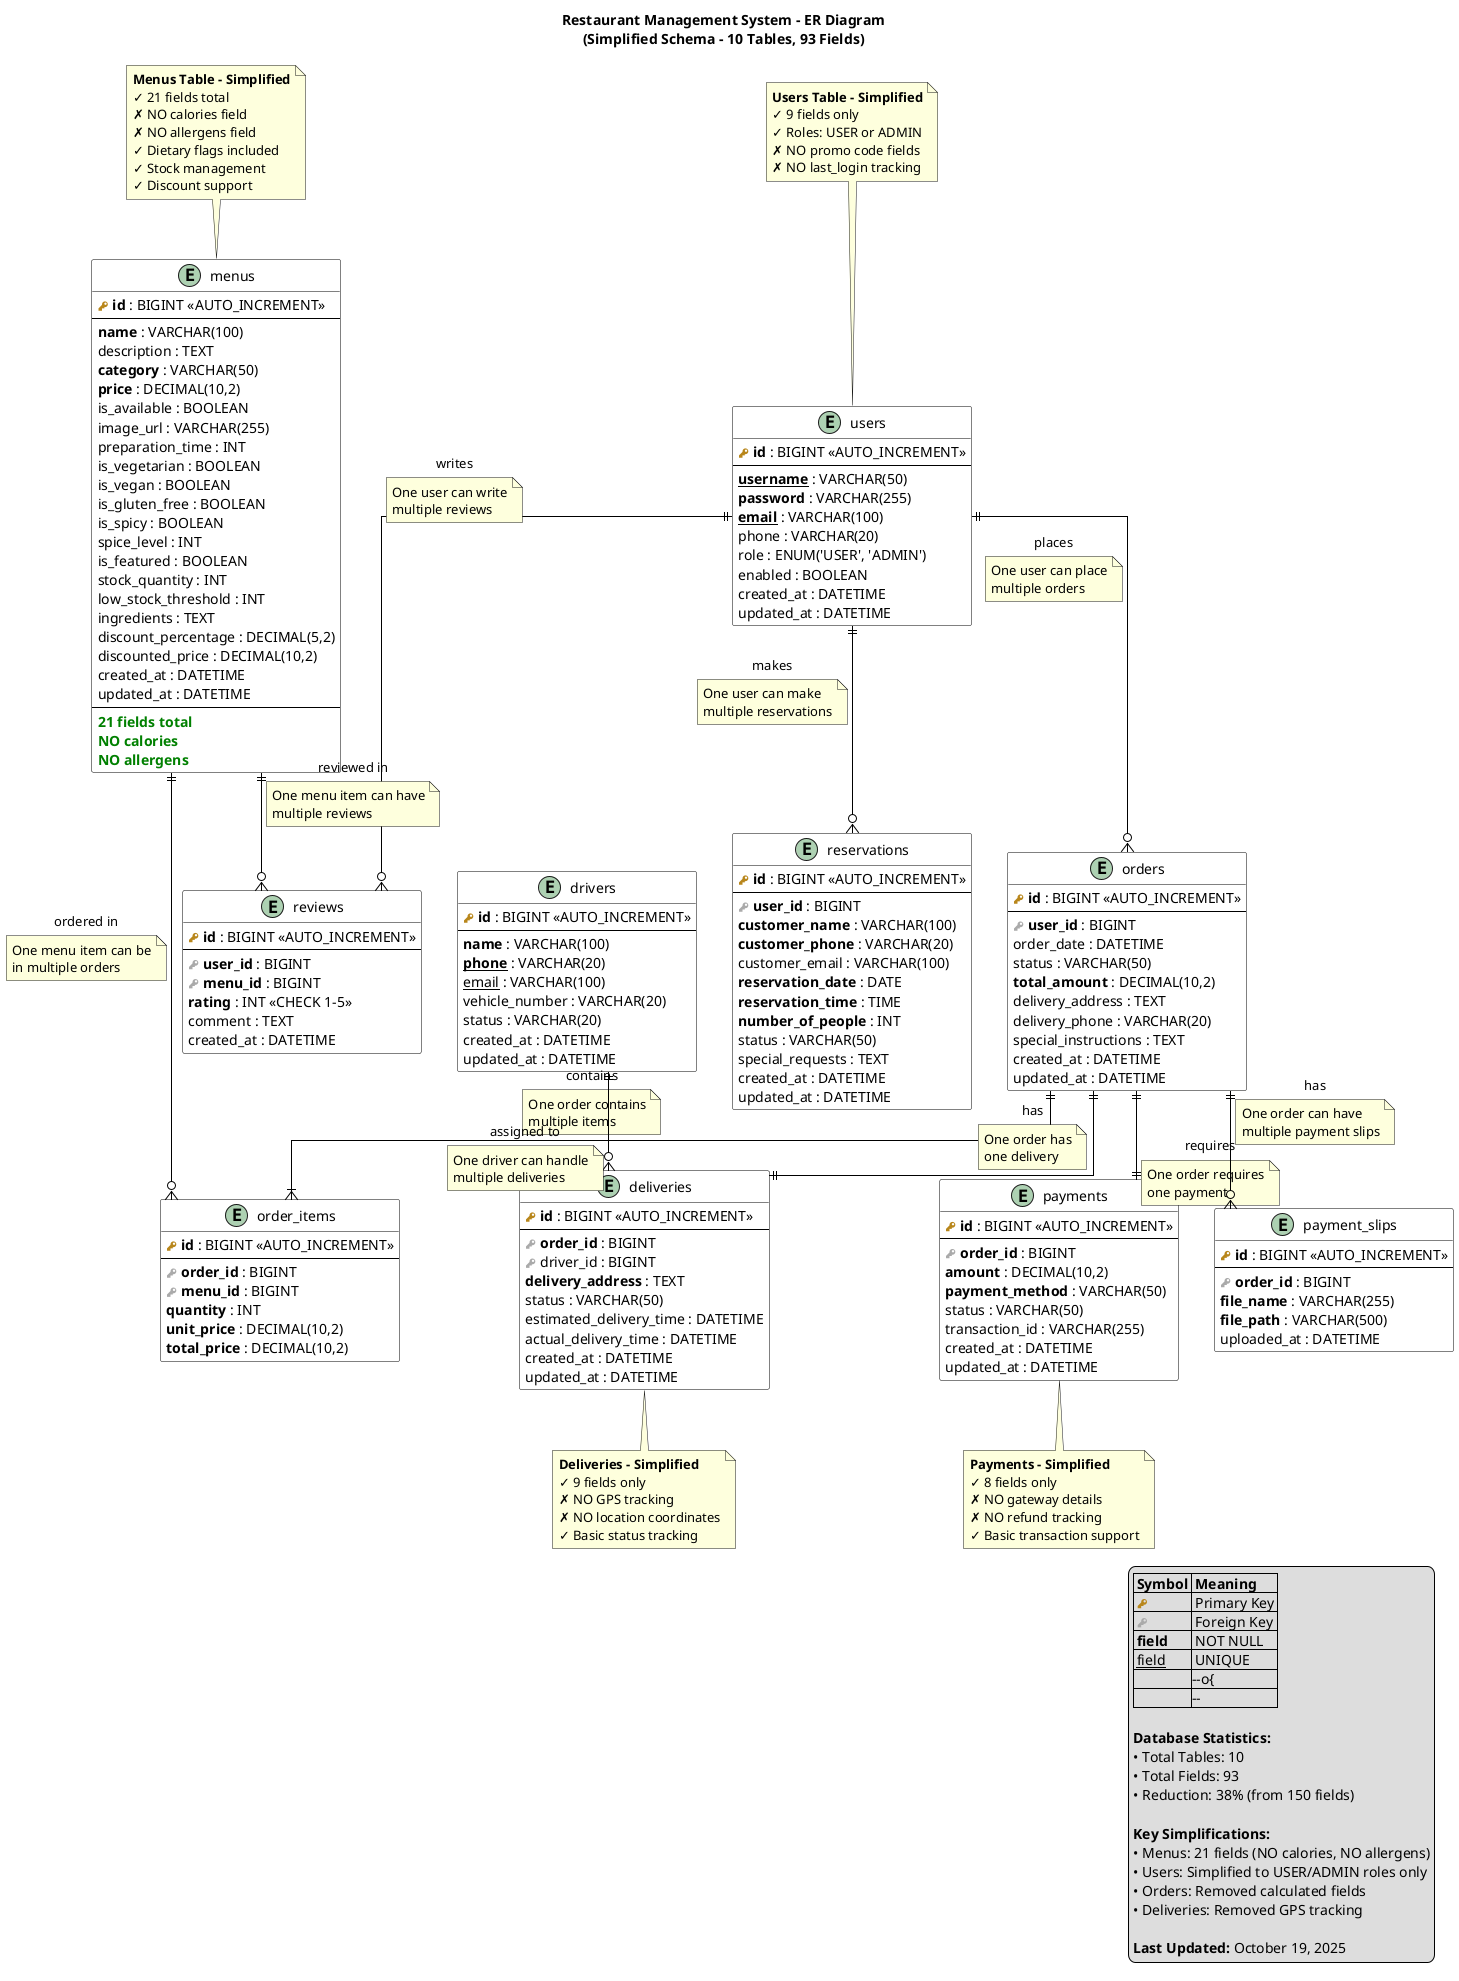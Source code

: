 @startuml Restaurant_System_ER_Diagram

!define TABLE(x) class x << (T,#FFAAAA) >>
!define PRIMARY_KEY(x) <b><color:#b8861b><&key></color> x</b>
!define FOREIGN_KEY(x) <color:#aaaaaa><&key></color> x
!define NOT_NULL(x) <b>x</b>
!define UNIQUE(x) <u>x</u>

' Styling
skinparam linetype ortho
skinparam shadowing false
skinparam class {
    BackgroundColor White
    BorderColor Black
    ArrowColor Black
}

title Restaurant Management System - ER Diagram\n(Simplified Schema - 10 Tables, 93 Fields)

' ============================================
' ENTITIES
' ============================================

entity "users" as users {
    PRIMARY_KEY(id) : BIGINT <<AUTO_INCREMENT>>
    --
    NOT_NULL(UNIQUE(username)) : VARCHAR(50)
    NOT_NULL(password) : VARCHAR(255)
    NOT_NULL(UNIQUE(email)) : VARCHAR(100)
    phone : VARCHAR(20)
    role : ENUM('USER', 'ADMIN')
    enabled : BOOLEAN
    created_at : DATETIME
    updated_at : DATETIME
}

entity "menus" as menus {
    PRIMARY_KEY(id) : BIGINT <<AUTO_INCREMENT>>
    --
    NOT_NULL(name) : VARCHAR(100)
    description : TEXT
    NOT_NULL(category) : VARCHAR(50)
    NOT_NULL(price) : DECIMAL(10,2)
    is_available : BOOLEAN
    image_url : VARCHAR(255)
    preparation_time : INT
    is_vegetarian : BOOLEAN
    is_vegan : BOOLEAN
    is_gluten_free : BOOLEAN
    is_spicy : BOOLEAN
    spice_level : INT
    is_featured : BOOLEAN
    stock_quantity : INT
    low_stock_threshold : INT
    ingredients : TEXT
    discount_percentage : DECIMAL(5,2)
    discounted_price : DECIMAL(10,2)
    created_at : DATETIME
    updated_at : DATETIME
    --
    <color:#green>**21 fields total**</color>
    <color:#green>**NO calories**</color>
    <color:#green>**NO allergens**</color>
}

entity "orders" as orders {
    PRIMARY_KEY(id) : BIGINT <<AUTO_INCREMENT>>
    --
    FOREIGN_KEY(NOT_NULL(user_id)) : BIGINT
    order_date : DATETIME
    status : VARCHAR(50)
    NOT_NULL(total_amount) : DECIMAL(10,2)
    delivery_address : TEXT
    delivery_phone : VARCHAR(20)
    special_instructions : TEXT
    created_at : DATETIME
    updated_at : DATETIME
}

entity "order_items" as order_items {
    PRIMARY_KEY(id) : BIGINT <<AUTO_INCREMENT>>
    --
    FOREIGN_KEY(NOT_NULL(order_id)) : BIGINT
    FOREIGN_KEY(NOT_NULL(menu_id)) : BIGINT
    NOT_NULL(quantity) : INT
    NOT_NULL(unit_price) : DECIMAL(10,2)
    NOT_NULL(total_price) : DECIMAL(10,2)
}

entity "reservations" as reservations {
    PRIMARY_KEY(id) : BIGINT <<AUTO_INCREMENT>>
    --
    FOREIGN_KEY(NOT_NULL(user_id)) : BIGINT
    NOT_NULL(customer_name) : VARCHAR(100)
    NOT_NULL(customer_phone) : VARCHAR(20)
    customer_email : VARCHAR(100)
    NOT_NULL(reservation_date) : DATE
    NOT_NULL(reservation_time) : TIME
    NOT_NULL(number_of_people) : INT
    status : VARCHAR(50)
    special_requests : TEXT
    created_at : DATETIME
    updated_at : DATETIME
}

entity "drivers" as drivers {
    PRIMARY_KEY(id) : BIGINT <<AUTO_INCREMENT>>
    --
    NOT_NULL(name) : VARCHAR(100)
    NOT_NULL(UNIQUE(phone)) : VARCHAR(20)
    UNIQUE(email) : VARCHAR(100)
    vehicle_number : VARCHAR(20)
    status : VARCHAR(20)
    created_at : DATETIME
    updated_at : DATETIME
}

entity "deliveries" as deliveries {
    PRIMARY_KEY(id) : BIGINT <<AUTO_INCREMENT>>
    --
    FOREIGN_KEY(NOT_NULL(order_id)) : BIGINT
    FOREIGN_KEY(driver_id) : BIGINT
    NOT_NULL(delivery_address) : TEXT
    status : VARCHAR(50)
    estimated_delivery_time : DATETIME
    actual_delivery_time : DATETIME
    created_at : DATETIME
    updated_at : DATETIME
}

entity "payments" as payments {
    PRIMARY_KEY(id) : BIGINT <<AUTO_INCREMENT>>
    --
    FOREIGN_KEY(NOT_NULL(order_id)) : BIGINT
    NOT_NULL(amount) : DECIMAL(10,2)
    NOT_NULL(payment_method) : VARCHAR(50)
    status : VARCHAR(50)
    transaction_id : VARCHAR(255)
    created_at : DATETIME
    updated_at : DATETIME
}

entity "payment_slips" as payment_slips {
    PRIMARY_KEY(id) : BIGINT <<AUTO_INCREMENT>>
    --
    FOREIGN_KEY(NOT_NULL(order_id)) : BIGINT
    NOT_NULL(file_name) : VARCHAR(255)
    NOT_NULL(file_path) : VARCHAR(500)
    uploaded_at : DATETIME
}

entity "reviews" as reviews {
    PRIMARY_KEY(id) : BIGINT <<AUTO_INCREMENT>>
    --
    FOREIGN_KEY(NOT_NULL(user_id)) : BIGINT
    FOREIGN_KEY(NOT_NULL(menu_id)) : BIGINT
    NOT_NULL(rating) : INT <<CHECK 1-5>>
    comment : TEXT
    created_at : DATETIME
}

' ============================================
' RELATIONSHIPS
' ============================================

' Users -> Orders (One-to-Many)
users ||--o{ orders : "places"
note on link
  One user can place
  multiple orders
end note

' Users -> Reservations (One-to-Many)
users ||--o{ reservations : "makes"
note on link
  One user can make
  multiple reservations
end note

' Users -> Reviews (One-to-Many)
users ||--o{ reviews : "writes"
note on link
  One user can write
  multiple reviews
end note

' Orders -> Order Items (One-to-Many)
orders ||--|{ order_items : "contains"
note on link
  One order contains
  multiple items
end note

' Orders -> Deliveries (One-to-One)
orders ||--|| deliveries : "has"
note on link
  One order has
  one delivery
end note

' Orders -> Payments (One-to-One)
orders ||--|| payments : "requires"
note on link
  One order requires
  one payment
end note

' Orders -> Payment Slips (One-to-Many)
orders ||--o{ payment_slips : "has"
note on link
  One order can have
  multiple payment slips
end note

' Menus -> Order Items (One-to-Many)
menus ||--o{ order_items : "ordered in"
note on link
  One menu item can be
  in multiple orders
end note

' Menus -> Reviews (One-to-Many)
menus ||--o{ reviews : "reviewed in"
note on link
  One menu item can have
  multiple reviews
end note

' Drivers -> Deliveries (One-to-Many)
drivers ||--o{ deliveries : "assigned to"
note on link
  One driver can handle
  multiple deliveries
end note

' ============================================
' LEGEND
' ============================================

legend right
  |= Symbol |= Meaning |
  | <b><color:#b8861b><&key></color></b> | Primary Key |
  | <color:#aaaaaa><&key></color> | Foreign Key |
  | <b>field</b> | NOT NULL |
  | <u>field</u> | UNIQUE |
  | ||--o{ | One-to-Many |
  | ||--|| | One-to-One |
  
  **Database Statistics:**
  • Total Tables: 10
  • Total Fields: 93
  • Reduction: 38% (from 150 fields)
  
  **Key Simplifications:**
  • Menus: 21 fields (NO calories, NO allergens)
  • Users: Simplified to USER/ADMIN roles only
  • Orders: Removed calculated fields
  • Deliveries: Removed GPS tracking
  
  **Last Updated:** October 19, 2025
endlegend

' ============================================
' NOTES
' ============================================

note top of menus
  <b>Menus Table - Simplified</b>
  ✓ 21 fields total
  ✗ NO calories field
  ✗ NO allergens field
  ✓ Dietary flags included
  ✓ Stock management
  ✓ Discount support
end note

note top of users
  <b>Users Table - Simplified</b>
  ✓ 9 fields only
  ✓ Roles: USER or ADMIN
  ✗ NO promo code fields
  ✗ NO last_login tracking
end note

note bottom of deliveries
  <b>Deliveries - Simplified</b>
  ✓ 9 fields only
  ✗ NO GPS tracking
  ✗ NO location coordinates
  ✓ Basic status tracking
end note

note bottom of payments
  <b>Payments - Simplified</b>
  ✓ 8 fields only
  ✗ NO gateway details
  ✗ NO refund tracking
  ✓ Basic transaction support
end note

@enduml

